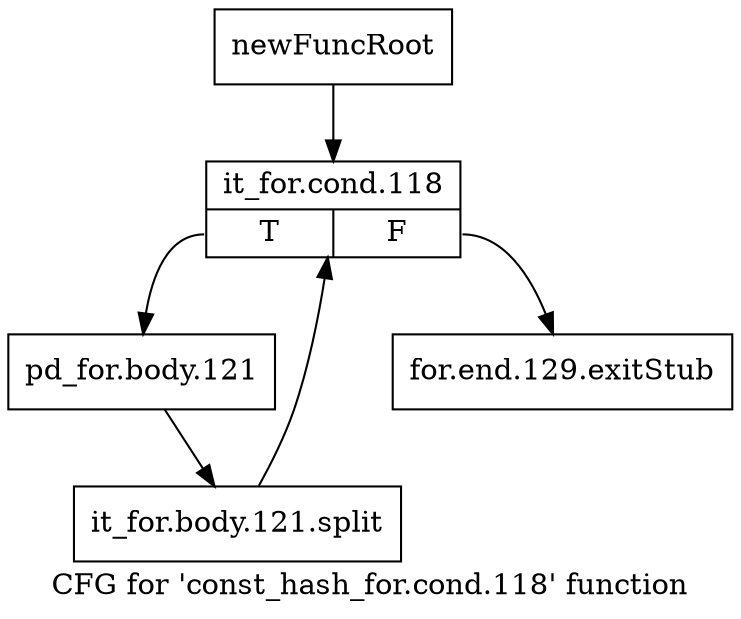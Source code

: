 digraph "CFG for 'const_hash_for.cond.118' function" {
	label="CFG for 'const_hash_for.cond.118' function";

	Node0xc673b50 [shape=record,label="{newFuncRoot}"];
	Node0xc673b50 -> Node0xc673bf0;
	Node0xc673ba0 [shape=record,label="{for.end.129.exitStub}"];
	Node0xc673bf0 [shape=record,label="{it_for.cond.118|{<s0>T|<s1>F}}"];
	Node0xc673bf0:s0 -> Node0xc673c40;
	Node0xc673bf0:s1 -> Node0xc673ba0;
	Node0xc673c40 [shape=record,label="{pd_for.body.121}"];
	Node0xc673c40 -> Node0xfe8d960;
	Node0xfe8d960 [shape=record,label="{it_for.body.121.split}"];
	Node0xfe8d960 -> Node0xc673bf0;
}
